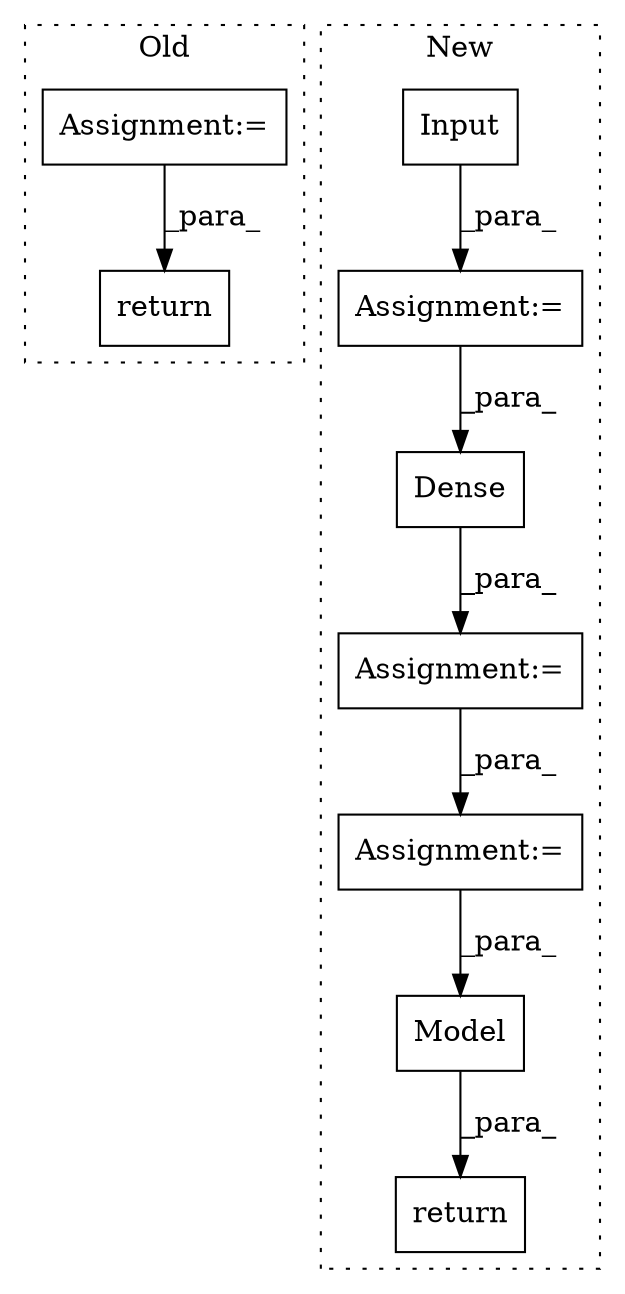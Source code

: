 digraph G {
subgraph cluster0 {
1 [label="return" a="41" s="2413" l="7" shape="box"];
3 [label="Assignment:=" a="7" s="2204" l="1" shape="box"];
label = "Old";
style="dotted";
}
subgraph cluster1 {
2 [label="Dense" a="32" s="2260,2267" l="6,1" shape="box"];
4 [label="Model" a="32" s="2315,2328" l="6,1" shape="box"];
5 [label="Assignment:=" a="7" s="2221" l="1" shape="box"];
6 [label="return" a="41" s="2308" l="7" shape="box"];
7 [label="Input" a="32" s="2168,2212" l="11,2" shape="box"];
8 [label="Assignment:=" a="7" s="2275" l="1" shape="box"];
9 [label="Assignment:=" a="7" s="2259" l="1" shape="box"];
label = "New";
style="dotted";
}
2 -> 9 [label="_para_"];
3 -> 1 [label="_para_"];
4 -> 6 [label="_para_"];
5 -> 2 [label="_para_"];
7 -> 5 [label="_para_"];
8 -> 4 [label="_para_"];
9 -> 8 [label="_para_"];
}
